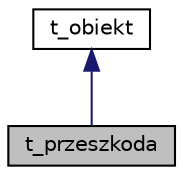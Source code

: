 digraph "t_przeszkoda"
{
  edge [fontname="Helvetica",fontsize="10",labelfontname="Helvetica",labelfontsize="10"];
  node [fontname="Helvetica",fontsize="10",shape=record];
  Node1 [label="t_przeszkoda",height=0.2,width=0.4,color="black", fillcolor="grey75", style="filled", fontcolor="black"];
  Node2 -> Node1 [dir="back",color="midnightblue",fontsize="10",style="solid",fontname="Helvetica"];
  Node2 [label="t_obiekt",height=0.2,width=0.4,color="black", fillcolor="white", style="filled",URL="$classt__obiekt.html",tooltip="klasa obsluguje obiekt graficzny "];
}
